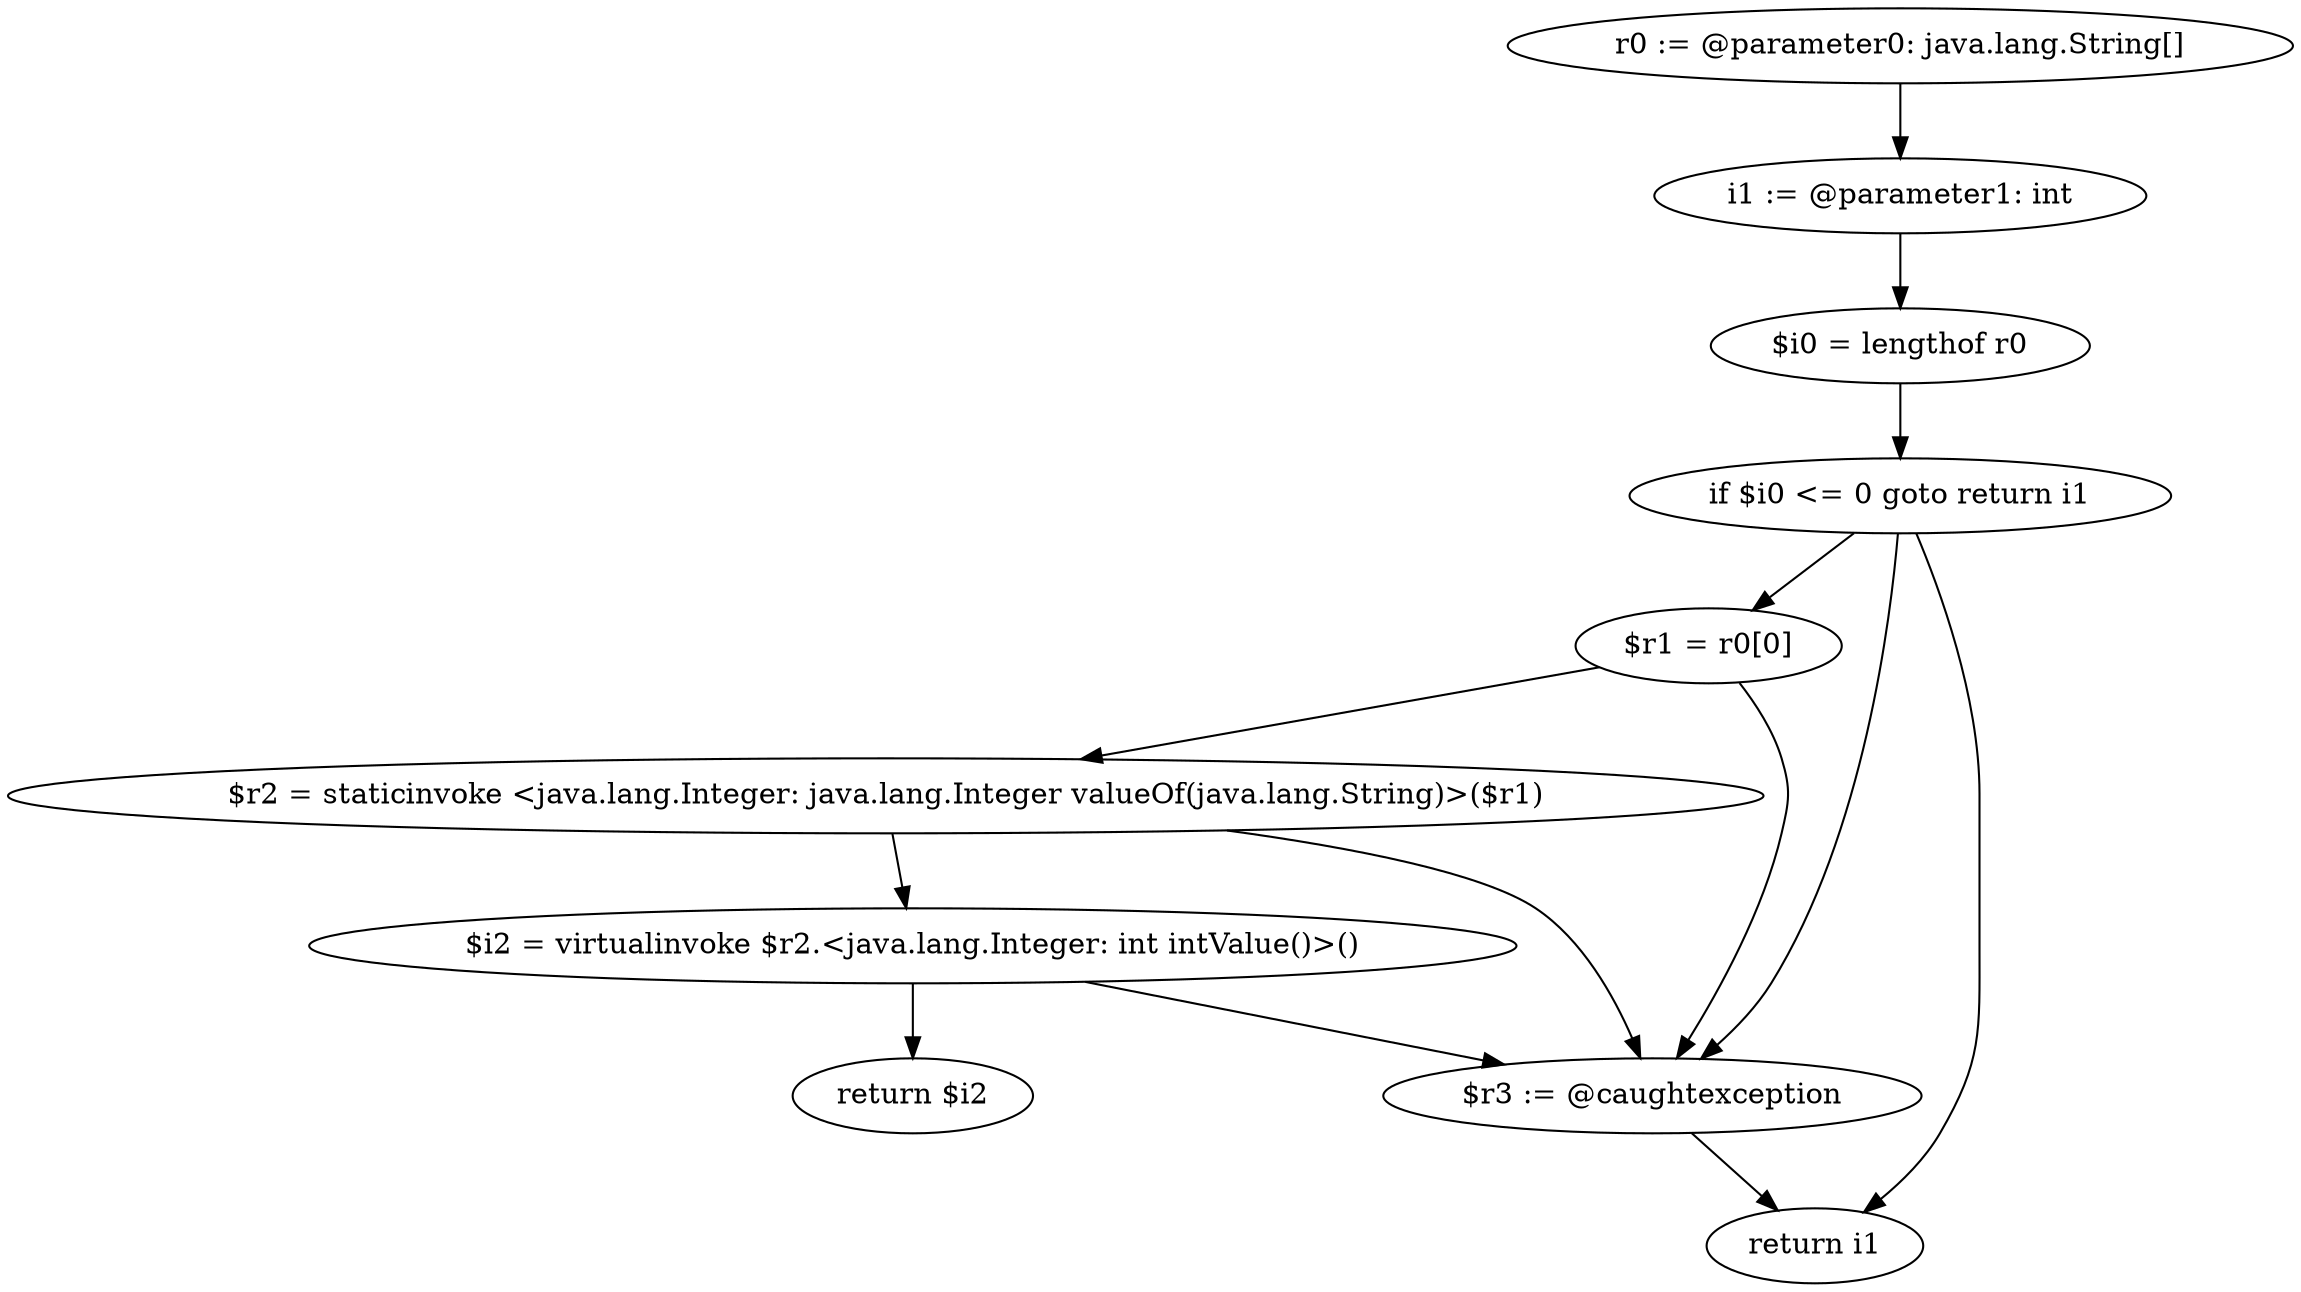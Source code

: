 digraph "unitGraph" {
    "r0 := @parameter0: java.lang.String[]"
    "i1 := @parameter1: int"
    "$i0 = lengthof r0"
    "if $i0 <= 0 goto return i1"
    "$r1 = r0[0]"
    "$r2 = staticinvoke <java.lang.Integer: java.lang.Integer valueOf(java.lang.String)>($r1)"
    "$i2 = virtualinvoke $r2.<java.lang.Integer: int intValue()>()"
    "return $i2"
    "$r3 := @caughtexception"
    "return i1"
    "r0 := @parameter0: java.lang.String[]"->"i1 := @parameter1: int";
    "i1 := @parameter1: int"->"$i0 = lengthof r0";
    "$i0 = lengthof r0"->"if $i0 <= 0 goto return i1";
    "if $i0 <= 0 goto return i1"->"$r1 = r0[0]";
    "if $i0 <= 0 goto return i1"->"return i1";
    "if $i0 <= 0 goto return i1"->"$r3 := @caughtexception";
    "$r1 = r0[0]"->"$r2 = staticinvoke <java.lang.Integer: java.lang.Integer valueOf(java.lang.String)>($r1)";
    "$r1 = r0[0]"->"$r3 := @caughtexception";
    "$r2 = staticinvoke <java.lang.Integer: java.lang.Integer valueOf(java.lang.String)>($r1)"->"$i2 = virtualinvoke $r2.<java.lang.Integer: int intValue()>()";
    "$r2 = staticinvoke <java.lang.Integer: java.lang.Integer valueOf(java.lang.String)>($r1)"->"$r3 := @caughtexception";
    "$i2 = virtualinvoke $r2.<java.lang.Integer: int intValue()>()"->"return $i2";
    "$i2 = virtualinvoke $r2.<java.lang.Integer: int intValue()>()"->"$r3 := @caughtexception";
    "$r3 := @caughtexception"->"return i1";
}
